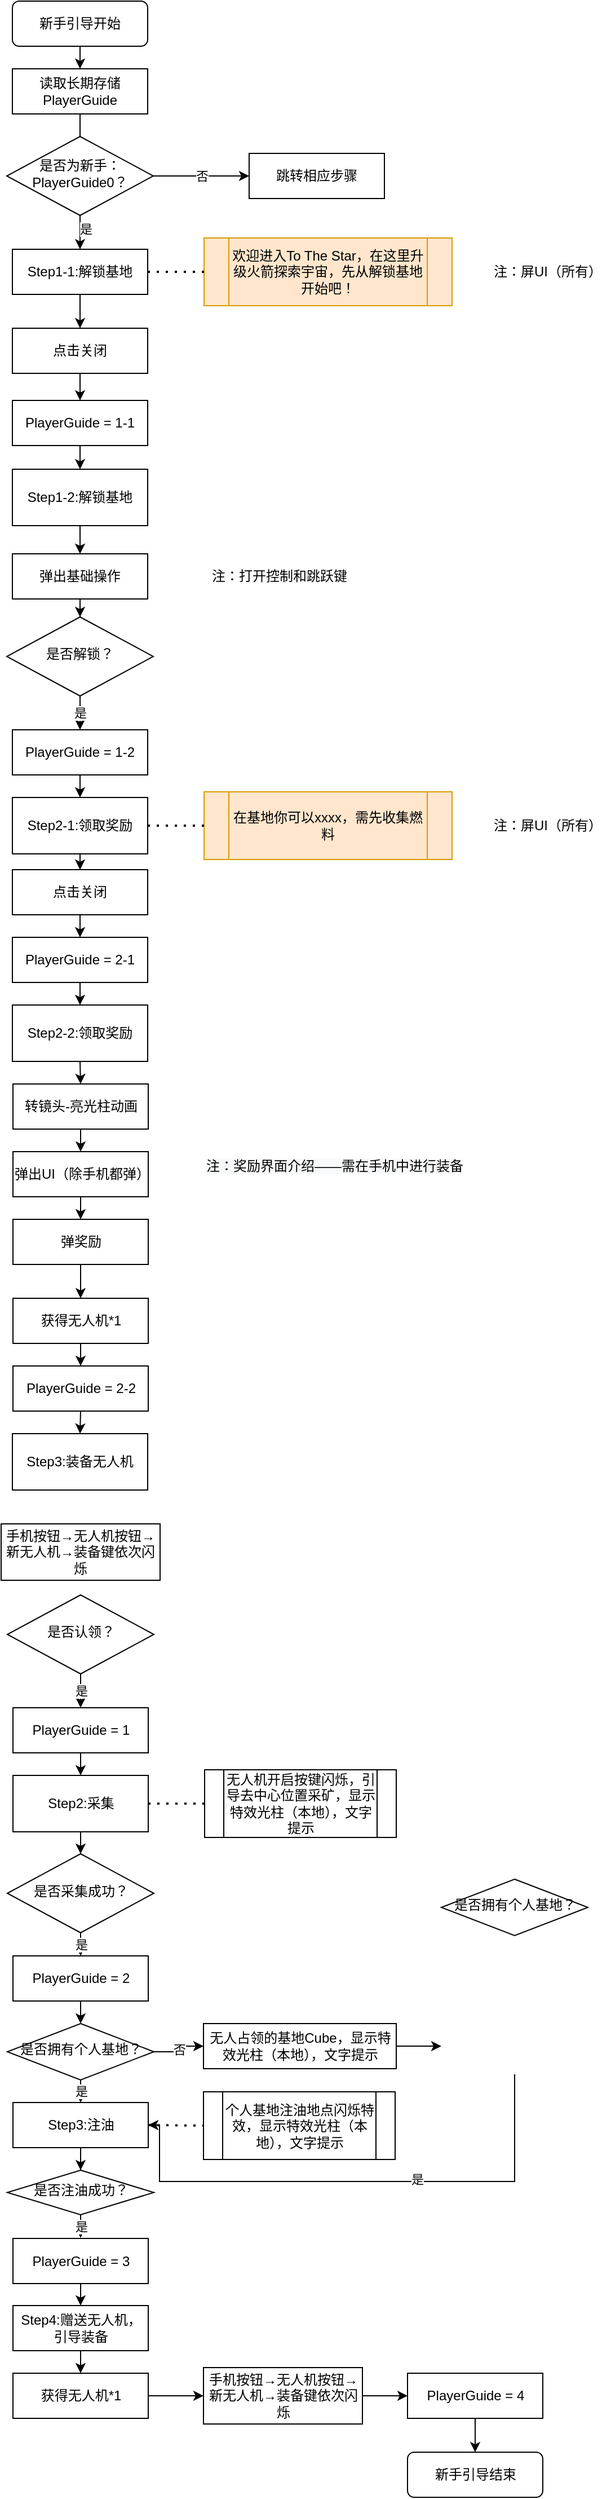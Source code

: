 <mxfile version="14.1.8" type="github">
  <diagram id="C5RBs43oDa-KdzZeNtuy" name="Page-1">
    <mxGraphModel dx="1422" dy="761" grid="1" gridSize="10" guides="1" tooltips="1" connect="1" arrows="1" fold="1" page="1" pageScale="1" pageWidth="583" pageHeight="827" math="0" shadow="0">
      <root>
        <mxCell id="WIyWlLk6GJQsqaUBKTNV-0" />
        <mxCell id="WIyWlLk6GJQsqaUBKTNV-1" parent="WIyWlLk6GJQsqaUBKTNV-0" />
        <mxCell id="ZSfEejRUCSxW9scSHlyq-50" style="edgeStyle=orthogonalEdgeStyle;rounded=0;orthogonalLoop=1;jettySize=auto;html=1;exitX=0.5;exitY=1;exitDx=0;exitDy=0;entryX=0.5;entryY=0;entryDx=0;entryDy=0;" edge="1" parent="WIyWlLk6GJQsqaUBKTNV-1" source="ZSfEejRUCSxW9scSHlyq-51" target="ZSfEejRUCSxW9scSHlyq-56">
          <mxGeometry relative="1" as="geometry" />
        </mxCell>
        <mxCell id="ZSfEejRUCSxW9scSHlyq-51" value="新手引导开始" style="rounded=1;whiteSpace=wrap;html=1;fontSize=12;glass=0;strokeWidth=1;shadow=0;" vertex="1" parent="WIyWlLk6GJQsqaUBKTNV-1">
          <mxGeometry x="170" y="20" width="120" height="40" as="geometry" />
        </mxCell>
        <mxCell id="ZSfEejRUCSxW9scSHlyq-105" style="edgeStyle=orthogonalEdgeStyle;rounded=0;orthogonalLoop=1;jettySize=auto;html=1;exitX=0.5;exitY=1;exitDx=0;exitDy=0;" edge="1" parent="WIyWlLk6GJQsqaUBKTNV-1" source="ZSfEejRUCSxW9scSHlyq-53" target="ZSfEejRUCSxW9scSHlyq-104">
          <mxGeometry relative="1" as="geometry" />
        </mxCell>
        <mxCell id="ZSfEejRUCSxW9scSHlyq-53" value="Step1-1:解锁基地" style="rounded=0;whiteSpace=wrap;html=1;" vertex="1" parent="WIyWlLk6GJQsqaUBKTNV-1">
          <mxGeometry x="170" y="240" width="120" height="40" as="geometry" />
        </mxCell>
        <mxCell id="ZSfEejRUCSxW9scSHlyq-54" style="edgeStyle=orthogonalEdgeStyle;rounded=0;orthogonalLoop=1;jettySize=auto;html=1;exitX=0.5;exitY=1;exitDx=0;exitDy=0;entryX=0.5;entryY=0;entryDx=0;entryDy=0;" edge="1" parent="WIyWlLk6GJQsqaUBKTNV-1" source="ZSfEejRUCSxW9scSHlyq-56" target="ZSfEejRUCSxW9scSHlyq-53">
          <mxGeometry relative="1" as="geometry" />
        </mxCell>
        <mxCell id="ZSfEejRUCSxW9scSHlyq-55" value="是" style="edgeLabel;html=1;align=center;verticalAlign=middle;resizable=0;points=[];" vertex="1" connectable="0" parent="ZSfEejRUCSxW9scSHlyq-54">
          <mxGeometry x="0.7" y="5" relative="1" as="geometry">
            <mxPoint as="offset" />
          </mxGeometry>
        </mxCell>
        <mxCell id="ZSfEejRUCSxW9scSHlyq-56" value="读取长期存储PlayerGuide" style="rounded=0;whiteSpace=wrap;html=1;" vertex="1" parent="WIyWlLk6GJQsqaUBKTNV-1">
          <mxGeometry x="170" y="80" width="120" height="40" as="geometry" />
        </mxCell>
        <mxCell id="ZSfEejRUCSxW9scSHlyq-57" value="否" style="edgeStyle=orthogonalEdgeStyle;rounded=0;orthogonalLoop=1;jettySize=auto;html=1;exitX=1;exitY=0.5;exitDx=0;exitDy=0;entryX=0;entryY=0.5;entryDx=0;entryDy=0;" edge="1" parent="WIyWlLk6GJQsqaUBKTNV-1" source="ZSfEejRUCSxW9scSHlyq-58" target="ZSfEejRUCSxW9scSHlyq-84">
          <mxGeometry relative="1" as="geometry" />
        </mxCell>
        <mxCell id="ZSfEejRUCSxW9scSHlyq-58" value="是否为新手：PlayerGuide0？" style="rhombus;whiteSpace=wrap;html=1;shadow=0;fontFamily=Helvetica;fontSize=12;align=center;strokeWidth=1;spacing=6;spacingTop=-4;" vertex="1" parent="WIyWlLk6GJQsqaUBKTNV-1">
          <mxGeometry x="165" y="140" width="130" height="70" as="geometry" />
        </mxCell>
        <mxCell id="ZSfEejRUCSxW9scSHlyq-59" style="edgeStyle=orthogonalEdgeStyle;rounded=0;orthogonalLoop=1;jettySize=auto;html=1;exitX=0.5;exitY=1;exitDx=0;exitDy=0;" edge="1" parent="WIyWlLk6GJQsqaUBKTNV-1">
          <mxGeometry relative="1" as="geometry">
            <mxPoint x="210" y="230" as="sourcePoint" />
            <mxPoint x="210" y="230" as="targetPoint" />
          </mxGeometry>
        </mxCell>
        <mxCell id="ZSfEejRUCSxW9scSHlyq-60" value="是" style="edgeStyle=orthogonalEdgeStyle;rounded=0;orthogonalLoop=1;jettySize=auto;html=1;exitX=0.5;exitY=1;exitDx=0;exitDy=0;entryX=0.5;entryY=0;entryDx=0;entryDy=0;" edge="1" parent="WIyWlLk6GJQsqaUBKTNV-1" source="ZSfEejRUCSxW9scSHlyq-61" target="ZSfEejRUCSxW9scSHlyq-63">
          <mxGeometry relative="1" as="geometry" />
        </mxCell>
        <mxCell id="ZSfEejRUCSxW9scSHlyq-61" value="是否认领？" style="rhombus;whiteSpace=wrap;html=1;shadow=0;fontFamily=Helvetica;fontSize=12;align=center;strokeWidth=1;spacing=6;spacingTop=-4;" vertex="1" parent="WIyWlLk6GJQsqaUBKTNV-1">
          <mxGeometry x="165.5" y="1433" width="130" height="70" as="geometry" />
        </mxCell>
        <mxCell id="ZSfEejRUCSxW9scSHlyq-62" style="edgeStyle=orthogonalEdgeStyle;rounded=0;orthogonalLoop=1;jettySize=auto;html=1;exitX=0.5;exitY=1;exitDx=0;exitDy=0;entryX=0.5;entryY=0;entryDx=0;entryDy=0;" edge="1" parent="WIyWlLk6GJQsqaUBKTNV-1" source="ZSfEejRUCSxW9scSHlyq-63" target="ZSfEejRUCSxW9scSHlyq-65">
          <mxGeometry relative="1" as="geometry" />
        </mxCell>
        <mxCell id="ZSfEejRUCSxW9scSHlyq-63" value="PlayerGuide = 1" style="rounded=0;whiteSpace=wrap;html=1;" vertex="1" parent="WIyWlLk6GJQsqaUBKTNV-1">
          <mxGeometry x="170.5" y="1533" width="120" height="40" as="geometry" />
        </mxCell>
        <mxCell id="ZSfEejRUCSxW9scSHlyq-64" style="edgeStyle=orthogonalEdgeStyle;rounded=0;orthogonalLoop=1;jettySize=auto;html=1;exitX=0.5;exitY=1;exitDx=0;exitDy=0;entryX=0.5;entryY=0;entryDx=0;entryDy=0;" edge="1" parent="WIyWlLk6GJQsqaUBKTNV-1" source="ZSfEejRUCSxW9scSHlyq-65" target="ZSfEejRUCSxW9scSHlyq-67">
          <mxGeometry relative="1" as="geometry" />
        </mxCell>
        <mxCell id="ZSfEejRUCSxW9scSHlyq-65" value="Step2:采集" style="rounded=0;whiteSpace=wrap;html=1;" vertex="1" parent="WIyWlLk6GJQsqaUBKTNV-1">
          <mxGeometry x="170.5" y="1593" width="120" height="50" as="geometry" />
        </mxCell>
        <mxCell id="ZSfEejRUCSxW9scSHlyq-66" value="是" style="edgeStyle=orthogonalEdgeStyle;rounded=0;orthogonalLoop=1;jettySize=auto;html=1;exitX=0.5;exitY=1;exitDx=0;exitDy=0;entryX=0.5;entryY=0;entryDx=0;entryDy=0;" edge="1" parent="WIyWlLk6GJQsqaUBKTNV-1" source="ZSfEejRUCSxW9scSHlyq-67" target="ZSfEejRUCSxW9scSHlyq-69">
          <mxGeometry relative="1" as="geometry" />
        </mxCell>
        <mxCell id="ZSfEejRUCSxW9scSHlyq-67" value="是否采集成功？" style="rhombus;whiteSpace=wrap;html=1;shadow=0;fontFamily=Helvetica;fontSize=12;align=center;strokeWidth=1;spacing=6;spacingTop=-4;" vertex="1" parent="WIyWlLk6GJQsqaUBKTNV-1">
          <mxGeometry x="165.5" y="1662.5" width="130" height="70" as="geometry" />
        </mxCell>
        <mxCell id="ZSfEejRUCSxW9scSHlyq-68" style="edgeStyle=orthogonalEdgeStyle;rounded=0;orthogonalLoop=1;jettySize=auto;html=1;exitX=0.5;exitY=1;exitDx=0;exitDy=0;entryX=0.5;entryY=0;entryDx=0;entryDy=0;" edge="1" parent="WIyWlLk6GJQsqaUBKTNV-1" source="ZSfEejRUCSxW9scSHlyq-69" target="ZSfEejRUCSxW9scSHlyq-93">
          <mxGeometry relative="1" as="geometry" />
        </mxCell>
        <mxCell id="ZSfEejRUCSxW9scSHlyq-69" value="PlayerGuide = 2" style="rounded=0;whiteSpace=wrap;html=1;" vertex="1" parent="WIyWlLk6GJQsqaUBKTNV-1">
          <mxGeometry x="170.5" y="1753" width="120" height="40" as="geometry" />
        </mxCell>
        <mxCell id="ZSfEejRUCSxW9scSHlyq-70" style="edgeStyle=orthogonalEdgeStyle;rounded=0;orthogonalLoop=1;jettySize=auto;html=1;exitX=0.5;exitY=1;exitDx=0;exitDy=0;" edge="1" parent="WIyWlLk6GJQsqaUBKTNV-1" source="ZSfEejRUCSxW9scSHlyq-71" target="ZSfEejRUCSxW9scSHlyq-73">
          <mxGeometry relative="1" as="geometry" />
        </mxCell>
        <mxCell id="ZSfEejRUCSxW9scSHlyq-71" value="Step3:注油" style="rounded=0;whiteSpace=wrap;html=1;" vertex="1" parent="WIyWlLk6GJQsqaUBKTNV-1">
          <mxGeometry x="170.5" y="1883" width="120" height="40" as="geometry" />
        </mxCell>
        <mxCell id="ZSfEejRUCSxW9scSHlyq-72" value="是" style="edgeStyle=orthogonalEdgeStyle;rounded=0;orthogonalLoop=1;jettySize=auto;html=1;exitX=0.5;exitY=1;exitDx=0;exitDy=0;" edge="1" parent="WIyWlLk6GJQsqaUBKTNV-1" source="ZSfEejRUCSxW9scSHlyq-73">
          <mxGeometry relative="1" as="geometry">
            <mxPoint x="230.5" y="2003" as="targetPoint" />
          </mxGeometry>
        </mxCell>
        <mxCell id="ZSfEejRUCSxW9scSHlyq-73" value="是否注油成功？" style="rhombus;whiteSpace=wrap;html=1;shadow=0;fontFamily=Helvetica;fontSize=12;align=center;strokeWidth=1;spacing=6;spacingTop=-4;" vertex="1" parent="WIyWlLk6GJQsqaUBKTNV-1">
          <mxGeometry x="165.5" y="1943" width="130" height="39.5" as="geometry" />
        </mxCell>
        <mxCell id="ZSfEejRUCSxW9scSHlyq-74" style="edgeStyle=orthogonalEdgeStyle;rounded=0;orthogonalLoop=1;jettySize=auto;html=1;exitX=0.5;exitY=1;exitDx=0;exitDy=0;entryX=0.5;entryY=0;entryDx=0;entryDy=0;" edge="1" parent="WIyWlLk6GJQsqaUBKTNV-1" source="ZSfEejRUCSxW9scSHlyq-75" target="ZSfEejRUCSxW9scSHlyq-77">
          <mxGeometry relative="1" as="geometry" />
        </mxCell>
        <mxCell id="ZSfEejRUCSxW9scSHlyq-75" value="PlayerGuide = 3" style="rounded=0;whiteSpace=wrap;html=1;" vertex="1" parent="WIyWlLk6GJQsqaUBKTNV-1">
          <mxGeometry x="170.5" y="2003.5" width="120" height="40" as="geometry" />
        </mxCell>
        <mxCell id="ZSfEejRUCSxW9scSHlyq-76" style="edgeStyle=orthogonalEdgeStyle;rounded=0;orthogonalLoop=1;jettySize=auto;html=1;exitX=0.5;exitY=1;exitDx=0;exitDy=0;entryX=0.5;entryY=0;entryDx=0;entryDy=0;" edge="1" parent="WIyWlLk6GJQsqaUBKTNV-1" source="ZSfEejRUCSxW9scSHlyq-77" target="ZSfEejRUCSxW9scSHlyq-79">
          <mxGeometry relative="1" as="geometry" />
        </mxCell>
        <mxCell id="ZSfEejRUCSxW9scSHlyq-77" value="Step4:赠送无人机，引导装备" style="rounded=0;whiteSpace=wrap;html=1;" vertex="1" parent="WIyWlLk6GJQsqaUBKTNV-1">
          <mxGeometry x="170.5" y="2063" width="120" height="40" as="geometry" />
        </mxCell>
        <mxCell id="ZSfEejRUCSxW9scSHlyq-78" style="edgeStyle=orthogonalEdgeStyle;rounded=0;orthogonalLoop=1;jettySize=auto;html=1;exitX=1;exitY=0.5;exitDx=0;exitDy=0;entryX=0;entryY=0.5;entryDx=0;entryDy=0;" edge="1" parent="WIyWlLk6GJQsqaUBKTNV-1" source="ZSfEejRUCSxW9scSHlyq-79" target="ZSfEejRUCSxW9scSHlyq-81">
          <mxGeometry relative="1" as="geometry" />
        </mxCell>
        <mxCell id="ZSfEejRUCSxW9scSHlyq-79" value="获得无人机*1" style="rounded=0;whiteSpace=wrap;html=1;" vertex="1" parent="WIyWlLk6GJQsqaUBKTNV-1">
          <mxGeometry x="170.5" y="2123" width="120" height="40" as="geometry" />
        </mxCell>
        <mxCell id="ZSfEejRUCSxW9scSHlyq-80" style="edgeStyle=orthogonalEdgeStyle;rounded=0;orthogonalLoop=1;jettySize=auto;html=1;exitX=1;exitY=0.5;exitDx=0;exitDy=0;entryX=0;entryY=0.5;entryDx=0;entryDy=0;" edge="1" parent="WIyWlLk6GJQsqaUBKTNV-1" source="ZSfEejRUCSxW9scSHlyq-81" target="ZSfEejRUCSxW9scSHlyq-83">
          <mxGeometry relative="1" as="geometry" />
        </mxCell>
        <mxCell id="ZSfEejRUCSxW9scSHlyq-81" value="&lt;span style=&quot;font-family: &amp;#34;helvetica&amp;#34;&quot;&gt;手机按钮→无人机按钮→新无人机→装备键依次闪烁&lt;/span&gt;" style="rounded=0;whiteSpace=wrap;html=1;" vertex="1" parent="WIyWlLk6GJQsqaUBKTNV-1">
          <mxGeometry x="339.5" y="2118" width="141" height="50" as="geometry" />
        </mxCell>
        <mxCell id="ZSfEejRUCSxW9scSHlyq-82" style="edgeStyle=orthogonalEdgeStyle;rounded=0;orthogonalLoop=1;jettySize=auto;html=1;exitX=0.5;exitY=1;exitDx=0;exitDy=0;entryX=0.5;entryY=0;entryDx=0;entryDy=0;" edge="1" parent="WIyWlLk6GJQsqaUBKTNV-1" source="ZSfEejRUCSxW9scSHlyq-83" target="ZSfEejRUCSxW9scSHlyq-99">
          <mxGeometry relative="1" as="geometry" />
        </mxCell>
        <mxCell id="ZSfEejRUCSxW9scSHlyq-83" value="PlayerGuide = 4" style="rounded=0;whiteSpace=wrap;html=1;" vertex="1" parent="WIyWlLk6GJQsqaUBKTNV-1">
          <mxGeometry x="520.5" y="2123" width="120" height="40" as="geometry" />
        </mxCell>
        <mxCell id="ZSfEejRUCSxW9scSHlyq-84" value="跳转相应步骤" style="rounded=0;whiteSpace=wrap;html=1;" vertex="1" parent="WIyWlLk6GJQsqaUBKTNV-1">
          <mxGeometry x="380" y="155" width="120" height="40" as="geometry" />
        </mxCell>
        <mxCell id="ZSfEejRUCSxW9scSHlyq-85" value="欢迎进入To The Star，在这里升级火箭探索宇宙，先从解锁基地开始吧！" style="shape=process;whiteSpace=wrap;html=1;backgroundOutline=1;fillColor=#ffe6cc;strokeColor=#d79b00;" vertex="1" parent="WIyWlLk6GJQsqaUBKTNV-1">
          <mxGeometry x="340" y="230" width="220" height="60" as="geometry" />
        </mxCell>
        <mxCell id="ZSfEejRUCSxW9scSHlyq-86" value="" style="endArrow=none;dashed=1;html=1;dashPattern=1 3;strokeWidth=2;exitX=1;exitY=0.5;exitDx=0;exitDy=0;entryX=0;entryY=0.5;entryDx=0;entryDy=0;" edge="1" parent="WIyWlLk6GJQsqaUBKTNV-1" source="ZSfEejRUCSxW9scSHlyq-53" target="ZSfEejRUCSxW9scSHlyq-85">
          <mxGeometry width="50" height="50" relative="1" as="geometry">
            <mxPoint x="420" y="450" as="sourcePoint" />
            <mxPoint x="470" y="400" as="targetPoint" />
          </mxGeometry>
        </mxCell>
        <mxCell id="ZSfEejRUCSxW9scSHlyq-87" value="无人机开启按键闪烁，引导去中心位置采矿，显示特效光柱（本地），文字提示" style="shape=process;whiteSpace=wrap;html=1;backgroundOutline=1;" vertex="1" parent="WIyWlLk6GJQsqaUBKTNV-1">
          <mxGeometry x="340.5" y="1588" width="170" height="60" as="geometry" />
        </mxCell>
        <mxCell id="ZSfEejRUCSxW9scSHlyq-88" value="" style="endArrow=none;dashed=1;html=1;dashPattern=1 3;strokeWidth=2;exitX=1;exitY=0.5;exitDx=0;exitDy=0;entryX=0;entryY=0.5;entryDx=0;entryDy=0;" edge="1" parent="WIyWlLk6GJQsqaUBKTNV-1" source="ZSfEejRUCSxW9scSHlyq-65" target="ZSfEejRUCSxW9scSHlyq-87">
          <mxGeometry width="50" height="50" relative="1" as="geometry">
            <mxPoint x="300.5" y="1403" as="sourcePoint" />
            <mxPoint x="350.5" y="1403" as="targetPoint" />
          </mxGeometry>
        </mxCell>
        <mxCell id="ZSfEejRUCSxW9scSHlyq-89" value="个人基地注油地点闪烁特效，显示特效光柱（本地），文字提示" style="shape=process;whiteSpace=wrap;html=1;backgroundOutline=1;" vertex="1" parent="WIyWlLk6GJQsqaUBKTNV-1">
          <mxGeometry x="339.5" y="1873.5" width="170" height="60" as="geometry" />
        </mxCell>
        <mxCell id="ZSfEejRUCSxW9scSHlyq-90" value="" style="endArrow=none;dashed=1;html=1;dashPattern=1 3;strokeWidth=2;exitX=1;exitY=0.5;exitDx=0;exitDy=0;entryX=0;entryY=0.5;entryDx=0;entryDy=0;" edge="1" parent="WIyWlLk6GJQsqaUBKTNV-1" source="ZSfEejRUCSxW9scSHlyq-71" target="ZSfEejRUCSxW9scSHlyq-89">
          <mxGeometry width="50" height="50" relative="1" as="geometry">
            <mxPoint x="300.5" y="1628" as="sourcePoint" />
            <mxPoint x="350.5" y="1628" as="targetPoint" />
          </mxGeometry>
        </mxCell>
        <mxCell id="ZSfEejRUCSxW9scSHlyq-91" value="是" style="edgeStyle=orthogonalEdgeStyle;rounded=0;orthogonalLoop=1;jettySize=auto;html=1;exitX=0.5;exitY=1;exitDx=0;exitDy=0;entryX=0.5;entryY=0;entryDx=0;entryDy=0;" edge="1" parent="WIyWlLk6GJQsqaUBKTNV-1" source="ZSfEejRUCSxW9scSHlyq-93" target="ZSfEejRUCSxW9scSHlyq-71">
          <mxGeometry relative="1" as="geometry" />
        </mxCell>
        <mxCell id="ZSfEejRUCSxW9scSHlyq-92" value="否" style="edgeStyle=orthogonalEdgeStyle;rounded=0;orthogonalLoop=1;jettySize=auto;html=1;exitX=1;exitY=0.5;exitDx=0;exitDy=0;entryX=0;entryY=0.5;entryDx=0;entryDy=0;" edge="1" parent="WIyWlLk6GJQsqaUBKTNV-1" source="ZSfEejRUCSxW9scSHlyq-93" target="ZSfEejRUCSxW9scSHlyq-95">
          <mxGeometry relative="1" as="geometry" />
        </mxCell>
        <mxCell id="ZSfEejRUCSxW9scSHlyq-93" value="是否拥有个人基地？" style="rhombus;whiteSpace=wrap;html=1;shadow=0;fontFamily=Helvetica;fontSize=12;align=center;strokeWidth=1;spacing=6;spacingTop=-4;" vertex="1" parent="WIyWlLk6GJQsqaUBKTNV-1">
          <mxGeometry x="165.5" y="1813" width="130" height="50" as="geometry" />
        </mxCell>
        <mxCell id="ZSfEejRUCSxW9scSHlyq-94" style="edgeStyle=orthogonalEdgeStyle;rounded=0;orthogonalLoop=1;jettySize=auto;html=1;exitX=1;exitY=0.5;exitDx=0;exitDy=0;entryX=0;entryY=0.5;entryDx=0;entryDy=0;" edge="1" parent="WIyWlLk6GJQsqaUBKTNV-1" source="ZSfEejRUCSxW9scSHlyq-95">
          <mxGeometry relative="1" as="geometry">
            <mxPoint x="550.5" y="1833" as="targetPoint" />
          </mxGeometry>
        </mxCell>
        <mxCell id="ZSfEejRUCSxW9scSHlyq-95" value="无人占领的基地Cube，显示特效光柱（本地），文字提示" style="rounded=0;whiteSpace=wrap;html=1;" vertex="1" parent="WIyWlLk6GJQsqaUBKTNV-1">
          <mxGeometry x="339.5" y="1813" width="171" height="40" as="geometry" />
        </mxCell>
        <mxCell id="ZSfEejRUCSxW9scSHlyq-96" style="edgeStyle=orthogonalEdgeStyle;rounded=0;orthogonalLoop=1;jettySize=auto;html=1;exitX=0.5;exitY=1;exitDx=0;exitDy=0;" edge="1" parent="WIyWlLk6GJQsqaUBKTNV-1">
          <mxGeometry relative="1" as="geometry">
            <mxPoint x="290.5" y="1903" as="targetPoint" />
            <Array as="points">
              <mxPoint x="615.5" y="1953" />
              <mxPoint x="300.5" y="1953" />
              <mxPoint x="300.5" y="1903" />
            </Array>
            <mxPoint x="615.5" y="1858" as="sourcePoint" />
          </mxGeometry>
        </mxCell>
        <mxCell id="ZSfEejRUCSxW9scSHlyq-97" value="是" style="edgeLabel;html=1;align=center;verticalAlign=middle;resizable=0;points=[];" vertex="1" connectable="0" parent="ZSfEejRUCSxW9scSHlyq-96">
          <mxGeometry x="-0.227" y="-2" relative="1" as="geometry">
            <mxPoint as="offset" />
          </mxGeometry>
        </mxCell>
        <mxCell id="ZSfEejRUCSxW9scSHlyq-98" value="是否拥有个人基地？" style="rhombus;whiteSpace=wrap;html=1;shadow=0;fontFamily=Helvetica;fontSize=12;align=center;strokeWidth=1;spacing=6;spacingTop=-4;" vertex="1" parent="WIyWlLk6GJQsqaUBKTNV-1">
          <mxGeometry x="550.5" y="1685" width="130" height="50" as="geometry" />
        </mxCell>
        <mxCell id="ZSfEejRUCSxW9scSHlyq-99" value="新手引导结束" style="rounded=1;whiteSpace=wrap;html=1;fontSize=12;glass=0;strokeWidth=1;shadow=0;" vertex="1" parent="WIyWlLk6GJQsqaUBKTNV-1">
          <mxGeometry x="520.5" y="2193" width="120" height="40" as="geometry" />
        </mxCell>
        <mxCell id="ZSfEejRUCSxW9scSHlyq-100" value="注：屏UI（所有）" style="text;html=1;strokeColor=none;fillColor=none;align=center;verticalAlign=middle;whiteSpace=wrap;rounded=0;" vertex="1" parent="WIyWlLk6GJQsqaUBKTNV-1">
          <mxGeometry x="590" y="250" width="110" height="20" as="geometry" />
        </mxCell>
        <mxCell id="ZSfEejRUCSxW9scSHlyq-142" style="edgeStyle=orthogonalEdgeStyle;rounded=0;orthogonalLoop=1;jettySize=auto;html=1;exitX=0.5;exitY=1;exitDx=0;exitDy=0;entryX=0.5;entryY=0;entryDx=0;entryDy=0;" edge="1" parent="WIyWlLk6GJQsqaUBKTNV-1" source="ZSfEejRUCSxW9scSHlyq-104" target="ZSfEejRUCSxW9scSHlyq-141">
          <mxGeometry relative="1" as="geometry" />
        </mxCell>
        <mxCell id="ZSfEejRUCSxW9scSHlyq-104" value="点击关闭" style="rounded=0;whiteSpace=wrap;html=1;" vertex="1" parent="WIyWlLk6GJQsqaUBKTNV-1">
          <mxGeometry x="170" y="310" width="120" height="40" as="geometry" />
        </mxCell>
        <mxCell id="ZSfEejRUCSxW9scSHlyq-118" style="edgeStyle=orthogonalEdgeStyle;rounded=0;orthogonalLoop=1;jettySize=auto;html=1;exitX=0.5;exitY=1;exitDx=0;exitDy=0;" edge="1" parent="WIyWlLk6GJQsqaUBKTNV-1" source="ZSfEejRUCSxW9scSHlyq-106" target="ZSfEejRUCSxW9scSHlyq-114">
          <mxGeometry relative="1" as="geometry" />
        </mxCell>
        <mxCell id="ZSfEejRUCSxW9scSHlyq-106" value="弹出基础操作" style="rounded=0;whiteSpace=wrap;html=1;" vertex="1" parent="WIyWlLk6GJQsqaUBKTNV-1">
          <mxGeometry x="170" y="510" width="120" height="40" as="geometry" />
        </mxCell>
        <mxCell id="ZSfEejRUCSxW9scSHlyq-110" value="注：打开控制和跳跃键" style="text;html=1;strokeColor=none;fillColor=none;align=center;verticalAlign=middle;whiteSpace=wrap;rounded=0;" vertex="1" parent="WIyWlLk6GJQsqaUBKTNV-1">
          <mxGeometry x="339" y="520" width="136" height="20" as="geometry" />
        </mxCell>
        <mxCell id="ZSfEejRUCSxW9scSHlyq-113" value="是" style="edgeStyle=orthogonalEdgeStyle;rounded=0;orthogonalLoop=1;jettySize=auto;html=1;exitX=0.5;exitY=1;exitDx=0;exitDy=0;entryX=0.5;entryY=0;entryDx=0;entryDy=0;" edge="1" parent="WIyWlLk6GJQsqaUBKTNV-1" source="ZSfEejRUCSxW9scSHlyq-114" target="ZSfEejRUCSxW9scSHlyq-116">
          <mxGeometry relative="1" as="geometry" />
        </mxCell>
        <mxCell id="ZSfEejRUCSxW9scSHlyq-114" value="是否解锁？" style="rhombus;whiteSpace=wrap;html=1;shadow=0;fontFamily=Helvetica;fontSize=12;align=center;strokeWidth=1;spacing=6;spacingTop=-4;" vertex="1" parent="WIyWlLk6GJQsqaUBKTNV-1">
          <mxGeometry x="165" y="566" width="130" height="70" as="geometry" />
        </mxCell>
        <mxCell id="ZSfEejRUCSxW9scSHlyq-115" style="edgeStyle=orthogonalEdgeStyle;rounded=0;orthogonalLoop=1;jettySize=auto;html=1;exitX=0.5;exitY=1;exitDx=0;exitDy=0;entryX=0.5;entryY=0;entryDx=0;entryDy=0;" edge="1" parent="WIyWlLk6GJQsqaUBKTNV-1" source="ZSfEejRUCSxW9scSHlyq-116" target="ZSfEejRUCSxW9scSHlyq-117">
          <mxGeometry relative="1" as="geometry" />
        </mxCell>
        <mxCell id="ZSfEejRUCSxW9scSHlyq-116" value="PlayerGuide = 1-2" style="rounded=0;whiteSpace=wrap;html=1;" vertex="1" parent="WIyWlLk6GJQsqaUBKTNV-1">
          <mxGeometry x="170" y="666" width="120" height="40" as="geometry" />
        </mxCell>
        <mxCell id="ZSfEejRUCSxW9scSHlyq-154" style="edgeStyle=orthogonalEdgeStyle;rounded=0;orthogonalLoop=1;jettySize=auto;html=1;exitX=0.5;exitY=1;exitDx=0;exitDy=0;" edge="1" parent="WIyWlLk6GJQsqaUBKTNV-1" source="ZSfEejRUCSxW9scSHlyq-117" target="ZSfEejRUCSxW9scSHlyq-148">
          <mxGeometry relative="1" as="geometry" />
        </mxCell>
        <mxCell id="ZSfEejRUCSxW9scSHlyq-117" value="Step2-1:领取奖励" style="rounded=0;whiteSpace=wrap;html=1;" vertex="1" parent="WIyWlLk6GJQsqaUBKTNV-1">
          <mxGeometry x="170" y="726" width="120" height="50" as="geometry" />
        </mxCell>
        <mxCell id="ZSfEejRUCSxW9scSHlyq-122" style="edgeStyle=orthogonalEdgeStyle;rounded=0;orthogonalLoop=1;jettySize=auto;html=1;exitX=0.5;exitY=1;exitDx=0;exitDy=0;entryX=0.5;entryY=0;entryDx=0;entryDy=0;" edge="1" parent="WIyWlLk6GJQsqaUBKTNV-1" source="ZSfEejRUCSxW9scSHlyq-119" target="ZSfEejRUCSxW9scSHlyq-121">
          <mxGeometry relative="1" as="geometry" />
        </mxCell>
        <mxCell id="ZSfEejRUCSxW9scSHlyq-119" value="转镜头-亮光柱动画" style="rounded=0;whiteSpace=wrap;html=1;" vertex="1" parent="WIyWlLk6GJQsqaUBKTNV-1">
          <mxGeometry x="170.5" y="980" width="120" height="40" as="geometry" />
        </mxCell>
        <mxCell id="ZSfEejRUCSxW9scSHlyq-125" style="edgeStyle=orthogonalEdgeStyle;rounded=0;orthogonalLoop=1;jettySize=auto;html=1;exitX=0.5;exitY=1;exitDx=0;exitDy=0;entryX=0.5;entryY=0;entryDx=0;entryDy=0;" edge="1" parent="WIyWlLk6GJQsqaUBKTNV-1" source="ZSfEejRUCSxW9scSHlyq-121" target="ZSfEejRUCSxW9scSHlyq-123">
          <mxGeometry relative="1" as="geometry" />
        </mxCell>
        <mxCell id="ZSfEejRUCSxW9scSHlyq-121" value="弹出UI（除手机都弹）" style="rounded=0;whiteSpace=wrap;html=1;" vertex="1" parent="WIyWlLk6GJQsqaUBKTNV-1">
          <mxGeometry x="170.5" y="1040" width="120" height="40" as="geometry" />
        </mxCell>
        <mxCell id="ZSfEejRUCSxW9scSHlyq-134" style="edgeStyle=orthogonalEdgeStyle;rounded=0;orthogonalLoop=1;jettySize=auto;html=1;exitX=0.5;exitY=1;exitDx=0;exitDy=0;entryX=0.5;entryY=0;entryDx=0;entryDy=0;" edge="1" parent="WIyWlLk6GJQsqaUBKTNV-1" source="ZSfEejRUCSxW9scSHlyq-123" target="ZSfEejRUCSxW9scSHlyq-132">
          <mxGeometry relative="1" as="geometry" />
        </mxCell>
        <mxCell id="ZSfEejRUCSxW9scSHlyq-123" value="弹奖励" style="rounded=0;whiteSpace=wrap;html=1;" vertex="1" parent="WIyWlLk6GJQsqaUBKTNV-1">
          <mxGeometry x="170.5" y="1100" width="120" height="40" as="geometry" />
        </mxCell>
        <mxCell id="ZSfEejRUCSxW9scSHlyq-124" value="&lt;span style=&quot;color: rgb(0 , 0 , 0) ; font-family: &amp;#34;helvetica&amp;#34; ; font-size: 12px ; font-style: normal ; font-weight: 400 ; letter-spacing: normal ; text-align: center ; text-indent: 0px ; text-transform: none ; word-spacing: 0px ; background-color: rgb(248 , 249 , 250) ; display: inline ; float: none&quot;&gt;&lt;span style=&quot;font-family: &amp;#34;helvetica&amp;#34;&quot;&gt;注：&lt;/span&gt;奖励界面介绍——需在手机中进行装备&lt;/span&gt;" style="text;whiteSpace=wrap;html=1;" vertex="1" parent="WIyWlLk6GJQsqaUBKTNV-1">
          <mxGeometry x="339.5" y="1039" width="240" height="30" as="geometry" />
        </mxCell>
        <mxCell id="ZSfEejRUCSxW9scSHlyq-158" style="edgeStyle=orthogonalEdgeStyle;rounded=0;orthogonalLoop=1;jettySize=auto;html=1;exitX=0.5;exitY=1;exitDx=0;exitDy=0;entryX=0.5;entryY=0;entryDx=0;entryDy=0;" edge="1" parent="WIyWlLk6GJQsqaUBKTNV-1" source="ZSfEejRUCSxW9scSHlyq-126" target="ZSfEejRUCSxW9scSHlyq-137">
          <mxGeometry relative="1" as="geometry" />
        </mxCell>
        <mxCell id="ZSfEejRUCSxW9scSHlyq-126" value="PlayerGuide = 2-2" style="rounded=0;whiteSpace=wrap;html=1;" vertex="1" parent="WIyWlLk6GJQsqaUBKTNV-1">
          <mxGeometry x="170.5" y="1230" width="120" height="40" as="geometry" />
        </mxCell>
        <mxCell id="ZSfEejRUCSxW9scSHlyq-136" style="edgeStyle=orthogonalEdgeStyle;rounded=0;orthogonalLoop=1;jettySize=auto;html=1;exitX=0.5;exitY=1;exitDx=0;exitDy=0;entryX=0.5;entryY=0;entryDx=0;entryDy=0;" edge="1" parent="WIyWlLk6GJQsqaUBKTNV-1" source="ZSfEejRUCSxW9scSHlyq-132" target="ZSfEejRUCSxW9scSHlyq-126">
          <mxGeometry relative="1" as="geometry" />
        </mxCell>
        <mxCell id="ZSfEejRUCSxW9scSHlyq-132" value="获得无人机*1" style="rounded=0;whiteSpace=wrap;html=1;" vertex="1" parent="WIyWlLk6GJQsqaUBKTNV-1">
          <mxGeometry x="170.5" y="1170" width="120" height="40" as="geometry" />
        </mxCell>
        <mxCell id="ZSfEejRUCSxW9scSHlyq-133" value="&lt;span style=&quot;font-family: &amp;#34;helvetica&amp;#34;&quot;&gt;手机按钮→无人机按钮→新无人机→装备键依次闪烁&lt;/span&gt;" style="rounded=0;whiteSpace=wrap;html=1;" vertex="1" parent="WIyWlLk6GJQsqaUBKTNV-1">
          <mxGeometry x="160" y="1370" width="141" height="50" as="geometry" />
        </mxCell>
        <mxCell id="ZSfEejRUCSxW9scSHlyq-137" value="Step3:装备无人机" style="rounded=0;whiteSpace=wrap;html=1;" vertex="1" parent="WIyWlLk6GJQsqaUBKTNV-1">
          <mxGeometry x="170" y="1290" width="120" height="50" as="geometry" />
        </mxCell>
        <mxCell id="ZSfEejRUCSxW9scSHlyq-138" value="在基地你可以xxxx，需先收集燃料" style="shape=process;whiteSpace=wrap;html=1;backgroundOutline=1;fillColor=#ffe6cc;strokeColor=#d79b00;" vertex="1" parent="WIyWlLk6GJQsqaUBKTNV-1">
          <mxGeometry x="340" y="721" width="220" height="60" as="geometry" />
        </mxCell>
        <mxCell id="ZSfEejRUCSxW9scSHlyq-139" value="注：屏UI（所有）" style="text;html=1;strokeColor=none;fillColor=none;align=center;verticalAlign=middle;whiteSpace=wrap;rounded=0;" vertex="1" parent="WIyWlLk6GJQsqaUBKTNV-1">
          <mxGeometry x="590" y="741" width="110" height="20" as="geometry" />
        </mxCell>
        <mxCell id="ZSfEejRUCSxW9scSHlyq-140" value="" style="endArrow=none;dashed=1;html=1;dashPattern=1 3;strokeWidth=2;exitX=1;exitY=0.5;exitDx=0;exitDy=0;entryX=0;entryY=0.5;entryDx=0;entryDy=0;" edge="1" parent="WIyWlLk6GJQsqaUBKTNV-1" source="ZSfEejRUCSxW9scSHlyq-117" target="ZSfEejRUCSxW9scSHlyq-138">
          <mxGeometry width="50" height="50" relative="1" as="geometry">
            <mxPoint x="300" y="340" as="sourcePoint" />
            <mxPoint x="350" y="340" as="targetPoint" />
          </mxGeometry>
        </mxCell>
        <mxCell id="ZSfEejRUCSxW9scSHlyq-146" style="edgeStyle=orthogonalEdgeStyle;rounded=0;orthogonalLoop=1;jettySize=auto;html=1;exitX=0.5;exitY=1;exitDx=0;exitDy=0;entryX=0.5;entryY=0;entryDx=0;entryDy=0;" edge="1" parent="WIyWlLk6GJQsqaUBKTNV-1" source="ZSfEejRUCSxW9scSHlyq-141" target="ZSfEejRUCSxW9scSHlyq-144">
          <mxGeometry relative="1" as="geometry" />
        </mxCell>
        <mxCell id="ZSfEejRUCSxW9scSHlyq-141" value="PlayerGuide = 1-1" style="rounded=0;whiteSpace=wrap;html=1;" vertex="1" parent="WIyWlLk6GJQsqaUBKTNV-1">
          <mxGeometry x="170" y="374" width="120" height="40" as="geometry" />
        </mxCell>
        <mxCell id="ZSfEejRUCSxW9scSHlyq-147" style="edgeStyle=orthogonalEdgeStyle;rounded=0;orthogonalLoop=1;jettySize=auto;html=1;exitX=0.5;exitY=1;exitDx=0;exitDy=0;" edge="1" parent="WIyWlLk6GJQsqaUBKTNV-1" source="ZSfEejRUCSxW9scSHlyq-144" target="ZSfEejRUCSxW9scSHlyq-106">
          <mxGeometry relative="1" as="geometry" />
        </mxCell>
        <mxCell id="ZSfEejRUCSxW9scSHlyq-144" value="Step1-2:解锁基地" style="rounded=0;whiteSpace=wrap;html=1;" vertex="1" parent="WIyWlLk6GJQsqaUBKTNV-1">
          <mxGeometry x="170" y="435" width="120" height="50" as="geometry" />
        </mxCell>
        <mxCell id="ZSfEejRUCSxW9scSHlyq-155" style="edgeStyle=orthogonalEdgeStyle;rounded=0;orthogonalLoop=1;jettySize=auto;html=1;exitX=0.5;exitY=1;exitDx=0;exitDy=0;entryX=0.5;entryY=0;entryDx=0;entryDy=0;" edge="1" parent="WIyWlLk6GJQsqaUBKTNV-1" source="ZSfEejRUCSxW9scSHlyq-148" target="ZSfEejRUCSxW9scSHlyq-151">
          <mxGeometry relative="1" as="geometry" />
        </mxCell>
        <mxCell id="ZSfEejRUCSxW9scSHlyq-148" value="点击关闭" style="rounded=0;whiteSpace=wrap;html=1;" vertex="1" parent="WIyWlLk6GJQsqaUBKTNV-1">
          <mxGeometry x="170" y="790" width="120" height="40" as="geometry" />
        </mxCell>
        <mxCell id="ZSfEejRUCSxW9scSHlyq-156" style="edgeStyle=orthogonalEdgeStyle;rounded=0;orthogonalLoop=1;jettySize=auto;html=1;exitX=0.5;exitY=1;exitDx=0;exitDy=0;entryX=0.5;entryY=0;entryDx=0;entryDy=0;" edge="1" parent="WIyWlLk6GJQsqaUBKTNV-1" source="ZSfEejRUCSxW9scSHlyq-151" target="ZSfEejRUCSxW9scSHlyq-152">
          <mxGeometry relative="1" as="geometry" />
        </mxCell>
        <mxCell id="ZSfEejRUCSxW9scSHlyq-151" value="PlayerGuide = 2-1" style="rounded=0;whiteSpace=wrap;html=1;" vertex="1" parent="WIyWlLk6GJQsqaUBKTNV-1">
          <mxGeometry x="170" y="850" width="120" height="40" as="geometry" />
        </mxCell>
        <mxCell id="ZSfEejRUCSxW9scSHlyq-157" style="edgeStyle=orthogonalEdgeStyle;rounded=0;orthogonalLoop=1;jettySize=auto;html=1;exitX=0.5;exitY=1;exitDx=0;exitDy=0;entryX=0.5;entryY=0;entryDx=0;entryDy=0;" edge="1" parent="WIyWlLk6GJQsqaUBKTNV-1" source="ZSfEejRUCSxW9scSHlyq-152" target="ZSfEejRUCSxW9scSHlyq-119">
          <mxGeometry relative="1" as="geometry" />
        </mxCell>
        <mxCell id="ZSfEejRUCSxW9scSHlyq-152" value="Step2-2:领取奖励" style="rounded=0;whiteSpace=wrap;html=1;" vertex="1" parent="WIyWlLk6GJQsqaUBKTNV-1">
          <mxGeometry x="170" y="910" width="120" height="50" as="geometry" />
        </mxCell>
      </root>
    </mxGraphModel>
  </diagram>
</mxfile>
